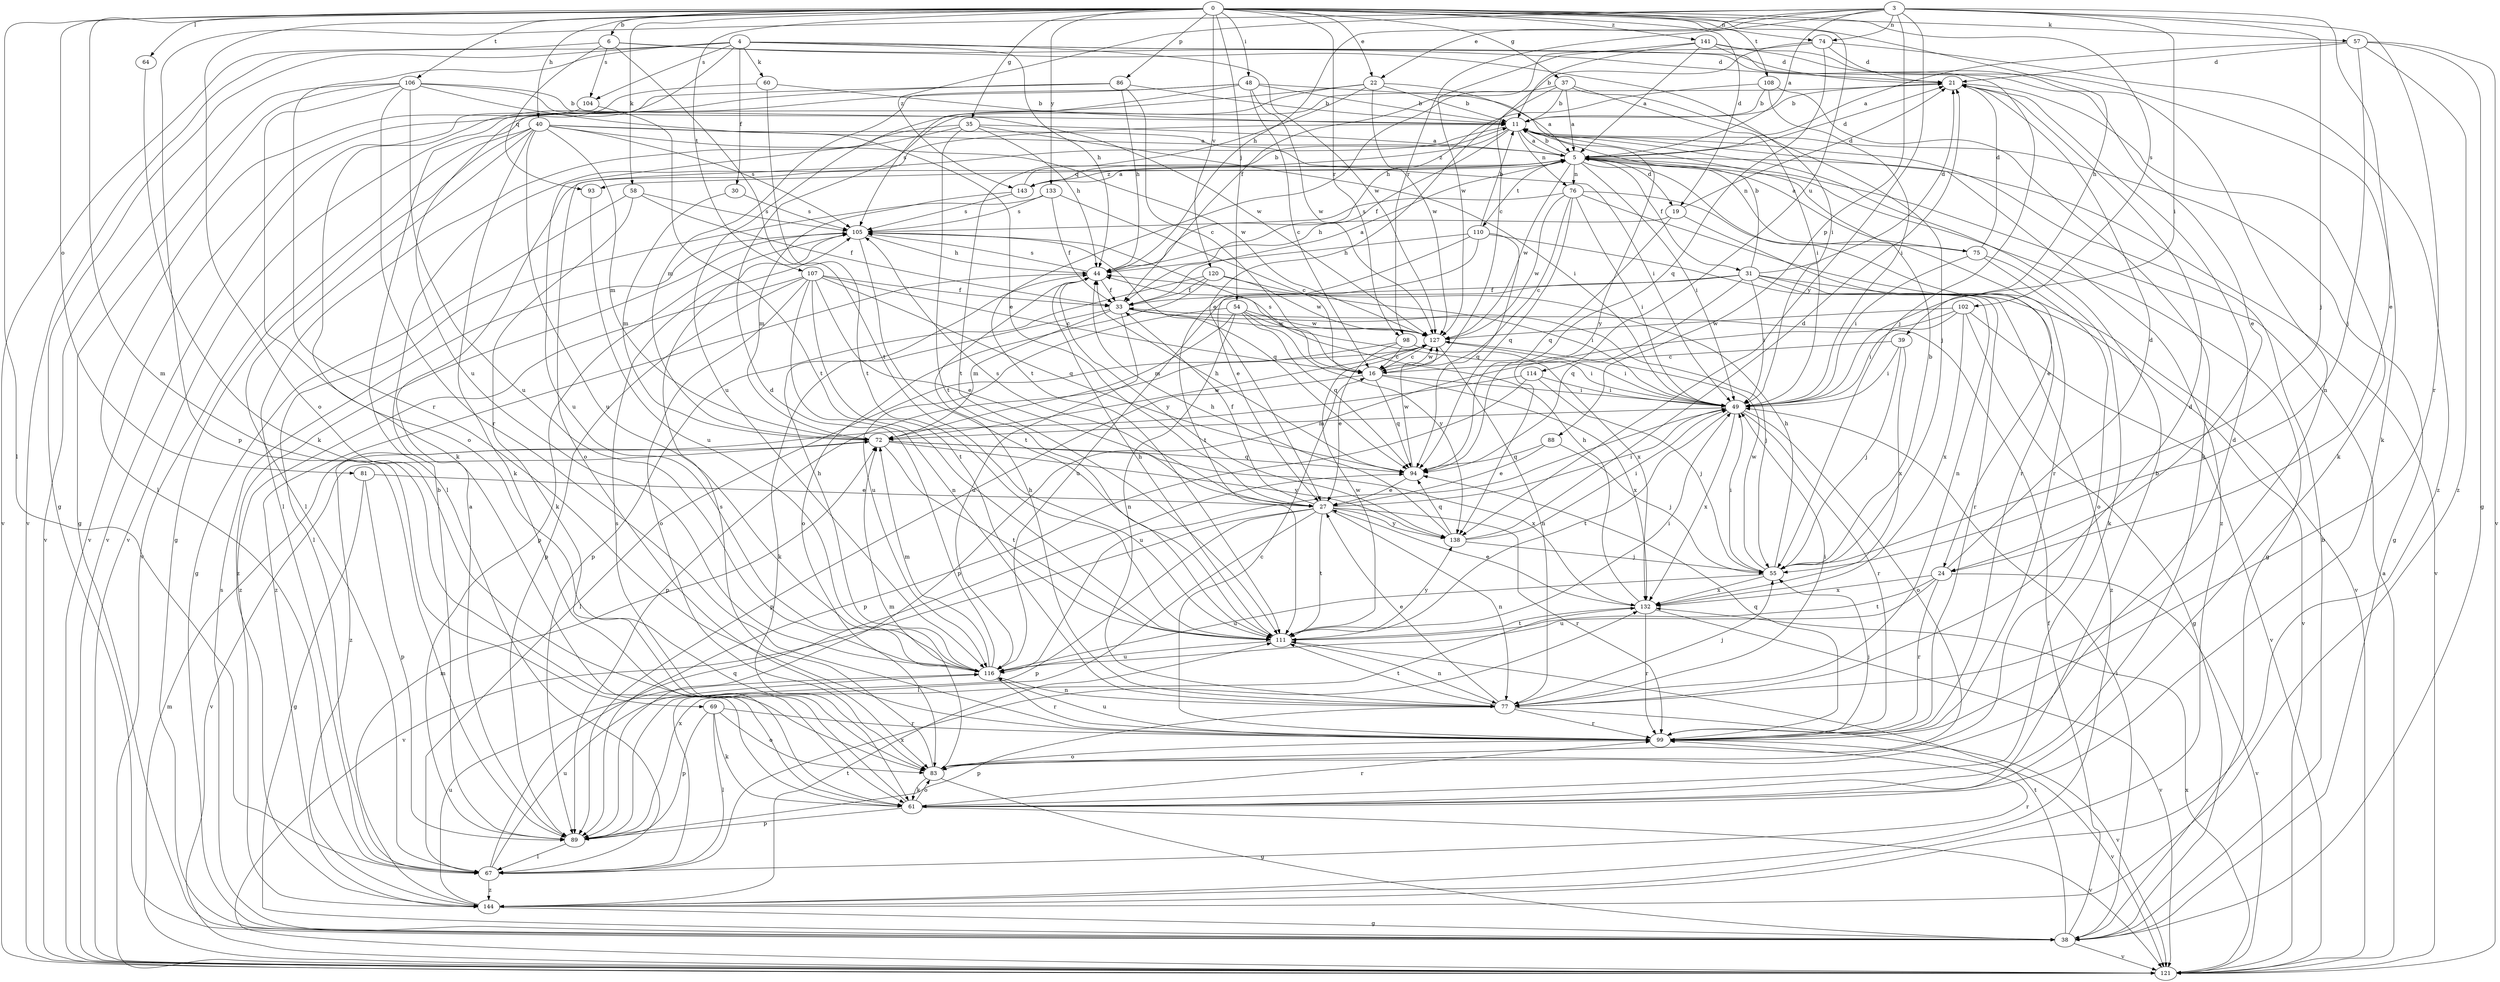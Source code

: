 strict digraph  {
0;
3;
4;
5;
6;
11;
16;
19;
21;
22;
24;
27;
30;
31;
33;
35;
37;
38;
39;
40;
44;
48;
49;
54;
55;
57;
58;
60;
61;
64;
67;
69;
72;
74;
75;
76;
77;
81;
83;
86;
88;
89;
93;
94;
98;
99;
102;
104;
105;
106;
107;
108;
110;
111;
114;
116;
120;
121;
127;
132;
133;
138;
141;
143;
144;
0 -> 6  [label=b];
0 -> 19  [label=d];
0 -> 22  [label=e];
0 -> 35  [label=g];
0 -> 37  [label=g];
0 -> 39  [label=h];
0 -> 40  [label=h];
0 -> 48  [label=i];
0 -> 54  [label=j];
0 -> 57  [label=k];
0 -> 58  [label=k];
0 -> 64  [label=l];
0 -> 67  [label=l];
0 -> 69  [label=m];
0 -> 74  [label=n];
0 -> 81  [label=o];
0 -> 83  [label=o];
0 -> 86  [label=p];
0 -> 98  [label=r];
0 -> 102  [label=s];
0 -> 106  [label=t];
0 -> 107  [label=t];
0 -> 108  [label=t];
0 -> 114  [label=u];
0 -> 120  [label=v];
0 -> 133  [label=y];
0 -> 141  [label=z];
3 -> 5  [label=a];
3 -> 22  [label=e];
3 -> 24  [label=e];
3 -> 44  [label=h];
3 -> 49  [label=i];
3 -> 55  [label=j];
3 -> 74  [label=n];
3 -> 88  [label=p];
3 -> 89  [label=p];
3 -> 98  [label=r];
3 -> 99  [label=r];
3 -> 138  [label=y];
3 -> 143  [label=z];
4 -> 24  [label=e];
4 -> 30  [label=f];
4 -> 38  [label=g];
4 -> 44  [label=h];
4 -> 55  [label=j];
4 -> 60  [label=k];
4 -> 99  [label=r];
4 -> 104  [label=s];
4 -> 116  [label=u];
4 -> 121  [label=v];
4 -> 127  [label=w];
5 -> 11  [label=b];
5 -> 19  [label=d];
5 -> 21  [label=d];
5 -> 24  [label=e];
5 -> 31  [label=f];
5 -> 38  [label=g];
5 -> 49  [label=i];
5 -> 75  [label=n];
5 -> 76  [label=n];
5 -> 93  [label=q];
5 -> 110  [label=t];
5 -> 121  [label=v];
5 -> 127  [label=w];
5 -> 143  [label=z];
6 -> 21  [label=d];
6 -> 49  [label=i];
6 -> 93  [label=q];
6 -> 104  [label=s];
6 -> 111  [label=t];
6 -> 121  [label=v];
11 -> 5  [label=a];
11 -> 33  [label=f];
11 -> 38  [label=g];
11 -> 76  [label=n];
11 -> 83  [label=o];
11 -> 143  [label=z];
11 -> 144  [label=z];
16 -> 49  [label=i];
16 -> 89  [label=p];
16 -> 94  [label=q];
16 -> 105  [label=s];
16 -> 127  [label=w];
16 -> 132  [label=x];
19 -> 21  [label=d];
19 -> 44  [label=h];
19 -> 94  [label=q];
19 -> 99  [label=r];
21 -> 11  [label=b];
21 -> 61  [label=k];
22 -> 5  [label=a];
22 -> 11  [label=b];
22 -> 67  [label=l];
22 -> 111  [label=t];
22 -> 116  [label=u];
22 -> 127  [label=w];
24 -> 21  [label=d];
24 -> 99  [label=r];
24 -> 111  [label=t];
24 -> 116  [label=u];
24 -> 121  [label=v];
24 -> 132  [label=x];
27 -> 33  [label=f];
27 -> 49  [label=i];
27 -> 67  [label=l];
27 -> 77  [label=n];
27 -> 89  [label=p];
27 -> 99  [label=r];
27 -> 105  [label=s];
27 -> 111  [label=t];
27 -> 121  [label=v];
27 -> 138  [label=y];
30 -> 72  [label=m];
30 -> 105  [label=s];
31 -> 11  [label=b];
31 -> 21  [label=d];
31 -> 33  [label=f];
31 -> 49  [label=i];
31 -> 94  [label=q];
31 -> 99  [label=r];
31 -> 116  [label=u];
31 -> 121  [label=v];
31 -> 144  [label=z];
33 -> 5  [label=a];
33 -> 55  [label=j];
33 -> 61  [label=k];
33 -> 72  [label=m];
33 -> 116  [label=u];
33 -> 127  [label=w];
35 -> 5  [label=a];
35 -> 44  [label=h];
35 -> 49  [label=i];
35 -> 67  [label=l];
35 -> 111  [label=t];
35 -> 116  [label=u];
37 -> 5  [label=a];
37 -> 11  [label=b];
37 -> 27  [label=e];
37 -> 49  [label=i];
37 -> 55  [label=j];
37 -> 111  [label=t];
38 -> 11  [label=b];
38 -> 33  [label=f];
38 -> 49  [label=i];
38 -> 105  [label=s];
38 -> 111  [label=t];
38 -> 121  [label=v];
39 -> 16  [label=c];
39 -> 49  [label=i];
39 -> 55  [label=j];
39 -> 132  [label=x];
40 -> 5  [label=a];
40 -> 38  [label=g];
40 -> 49  [label=i];
40 -> 61  [label=k];
40 -> 67  [label=l];
40 -> 72  [label=m];
40 -> 105  [label=s];
40 -> 116  [label=u];
40 -> 121  [label=v];
40 -> 127  [label=w];
44 -> 33  [label=f];
44 -> 105  [label=s];
44 -> 138  [label=y];
44 -> 144  [label=z];
48 -> 11  [label=b];
48 -> 16  [label=c];
48 -> 72  [label=m];
48 -> 105  [label=s];
48 -> 121  [label=v];
48 -> 127  [label=w];
48 -> 138  [label=y];
49 -> 72  [label=m];
49 -> 83  [label=o];
49 -> 99  [label=r];
49 -> 111  [label=t];
49 -> 116  [label=u];
49 -> 132  [label=x];
54 -> 72  [label=m];
54 -> 77  [label=n];
54 -> 94  [label=q];
54 -> 116  [label=u];
54 -> 127  [label=w];
54 -> 132  [label=x];
54 -> 138  [label=y];
55 -> 11  [label=b];
55 -> 44  [label=h];
55 -> 49  [label=i];
55 -> 116  [label=u];
55 -> 127  [label=w];
55 -> 132  [label=x];
57 -> 5  [label=a];
57 -> 21  [label=d];
57 -> 38  [label=g];
57 -> 55  [label=j];
57 -> 121  [label=v];
57 -> 144  [label=z];
58 -> 33  [label=f];
58 -> 38  [label=g];
58 -> 61  [label=k];
58 -> 105  [label=s];
60 -> 11  [label=b];
60 -> 111  [label=t];
60 -> 121  [label=v];
61 -> 11  [label=b];
61 -> 83  [label=o];
61 -> 89  [label=p];
61 -> 99  [label=r];
61 -> 105  [label=s];
61 -> 121  [label=v];
64 -> 61  [label=k];
67 -> 94  [label=q];
67 -> 99  [label=r];
67 -> 116  [label=u];
67 -> 132  [label=x];
67 -> 144  [label=z];
69 -> 61  [label=k];
69 -> 67  [label=l];
69 -> 83  [label=o];
69 -> 89  [label=p];
69 -> 99  [label=r];
72 -> 94  [label=q];
72 -> 111  [label=t];
72 -> 121  [label=v];
72 -> 127  [label=w];
72 -> 132  [label=x];
72 -> 138  [label=y];
74 -> 16  [label=c];
74 -> 21  [label=d];
74 -> 33  [label=f];
74 -> 94  [label=q];
74 -> 144  [label=z];
75 -> 5  [label=a];
75 -> 21  [label=d];
75 -> 49  [label=i];
75 -> 61  [label=k];
75 -> 83  [label=o];
76 -> 16  [label=c];
76 -> 49  [label=i];
76 -> 94  [label=q];
76 -> 99  [label=r];
76 -> 105  [label=s];
76 -> 121  [label=v];
76 -> 127  [label=w];
77 -> 21  [label=d];
77 -> 27  [label=e];
77 -> 44  [label=h];
77 -> 49  [label=i];
77 -> 55  [label=j];
77 -> 89  [label=p];
77 -> 99  [label=r];
77 -> 111  [label=t];
77 -> 121  [label=v];
81 -> 27  [label=e];
81 -> 38  [label=g];
81 -> 89  [label=p];
83 -> 21  [label=d];
83 -> 38  [label=g];
83 -> 61  [label=k];
83 -> 72  [label=m];
83 -> 105  [label=s];
86 -> 11  [label=b];
86 -> 16  [label=c];
86 -> 44  [label=h];
86 -> 61  [label=k];
86 -> 121  [label=v];
88 -> 27  [label=e];
88 -> 55  [label=j];
88 -> 94  [label=q];
89 -> 5  [label=a];
89 -> 11  [label=b];
89 -> 67  [label=l];
89 -> 132  [label=x];
93 -> 116  [label=u];
94 -> 27  [label=e];
94 -> 44  [label=h];
94 -> 127  [label=w];
98 -> 16  [label=c];
98 -> 27  [label=e];
98 -> 49  [label=i];
98 -> 89  [label=p];
99 -> 16  [label=c];
99 -> 55  [label=j];
99 -> 83  [label=o];
99 -> 94  [label=q];
99 -> 116  [label=u];
99 -> 121  [label=v];
102 -> 38  [label=g];
102 -> 49  [label=i];
102 -> 89  [label=p];
102 -> 121  [label=v];
102 -> 127  [label=w];
102 -> 132  [label=x];
104 -> 67  [label=l];
104 -> 111  [label=t];
105 -> 44  [label=h];
105 -> 89  [label=p];
105 -> 94  [label=q];
105 -> 111  [label=t];
105 -> 144  [label=z];
106 -> 11  [label=b];
106 -> 27  [label=e];
106 -> 38  [label=g];
106 -> 83  [label=o];
106 -> 99  [label=r];
106 -> 116  [label=u];
106 -> 121  [label=v];
106 -> 127  [label=w];
107 -> 16  [label=c];
107 -> 27  [label=e];
107 -> 33  [label=f];
107 -> 77  [label=n];
107 -> 83  [label=o];
107 -> 89  [label=p];
107 -> 94  [label=q];
107 -> 111  [label=t];
107 -> 144  [label=z];
108 -> 11  [label=b];
108 -> 44  [label=h];
108 -> 49  [label=i];
108 -> 61  [label=k];
110 -> 11  [label=b];
110 -> 27  [label=e];
110 -> 44  [label=h];
110 -> 77  [label=n];
110 -> 94  [label=q];
110 -> 111  [label=t];
111 -> 44  [label=h];
111 -> 49  [label=i];
111 -> 77  [label=n];
111 -> 116  [label=u];
111 -> 127  [label=w];
111 -> 138  [label=y];
114 -> 49  [label=i];
114 -> 55  [label=j];
114 -> 89  [label=p];
114 -> 144  [label=z];
116 -> 21  [label=d];
116 -> 44  [label=h];
116 -> 72  [label=m];
116 -> 77  [label=n];
116 -> 99  [label=r];
120 -> 33  [label=f];
120 -> 49  [label=i];
120 -> 83  [label=o];
120 -> 89  [label=p];
120 -> 127  [label=w];
121 -> 5  [label=a];
121 -> 72  [label=m];
121 -> 132  [label=x];
127 -> 16  [label=c];
127 -> 49  [label=i];
127 -> 67  [label=l];
127 -> 77  [label=n];
132 -> 27  [label=e];
132 -> 44  [label=h];
132 -> 99  [label=r];
132 -> 111  [label=t];
132 -> 121  [label=v];
133 -> 16  [label=c];
133 -> 33  [label=f];
133 -> 67  [label=l];
133 -> 105  [label=s];
138 -> 21  [label=d];
138 -> 44  [label=h];
138 -> 49  [label=i];
138 -> 55  [label=j];
138 -> 94  [label=q];
141 -> 5  [label=a];
141 -> 11  [label=b];
141 -> 21  [label=d];
141 -> 61  [label=k];
141 -> 77  [label=n];
141 -> 127  [label=w];
143 -> 5  [label=a];
143 -> 11  [label=b];
143 -> 72  [label=m];
143 -> 105  [label=s];
144 -> 38  [label=g];
144 -> 72  [label=m];
144 -> 111  [label=t];
144 -> 116  [label=u];
}
